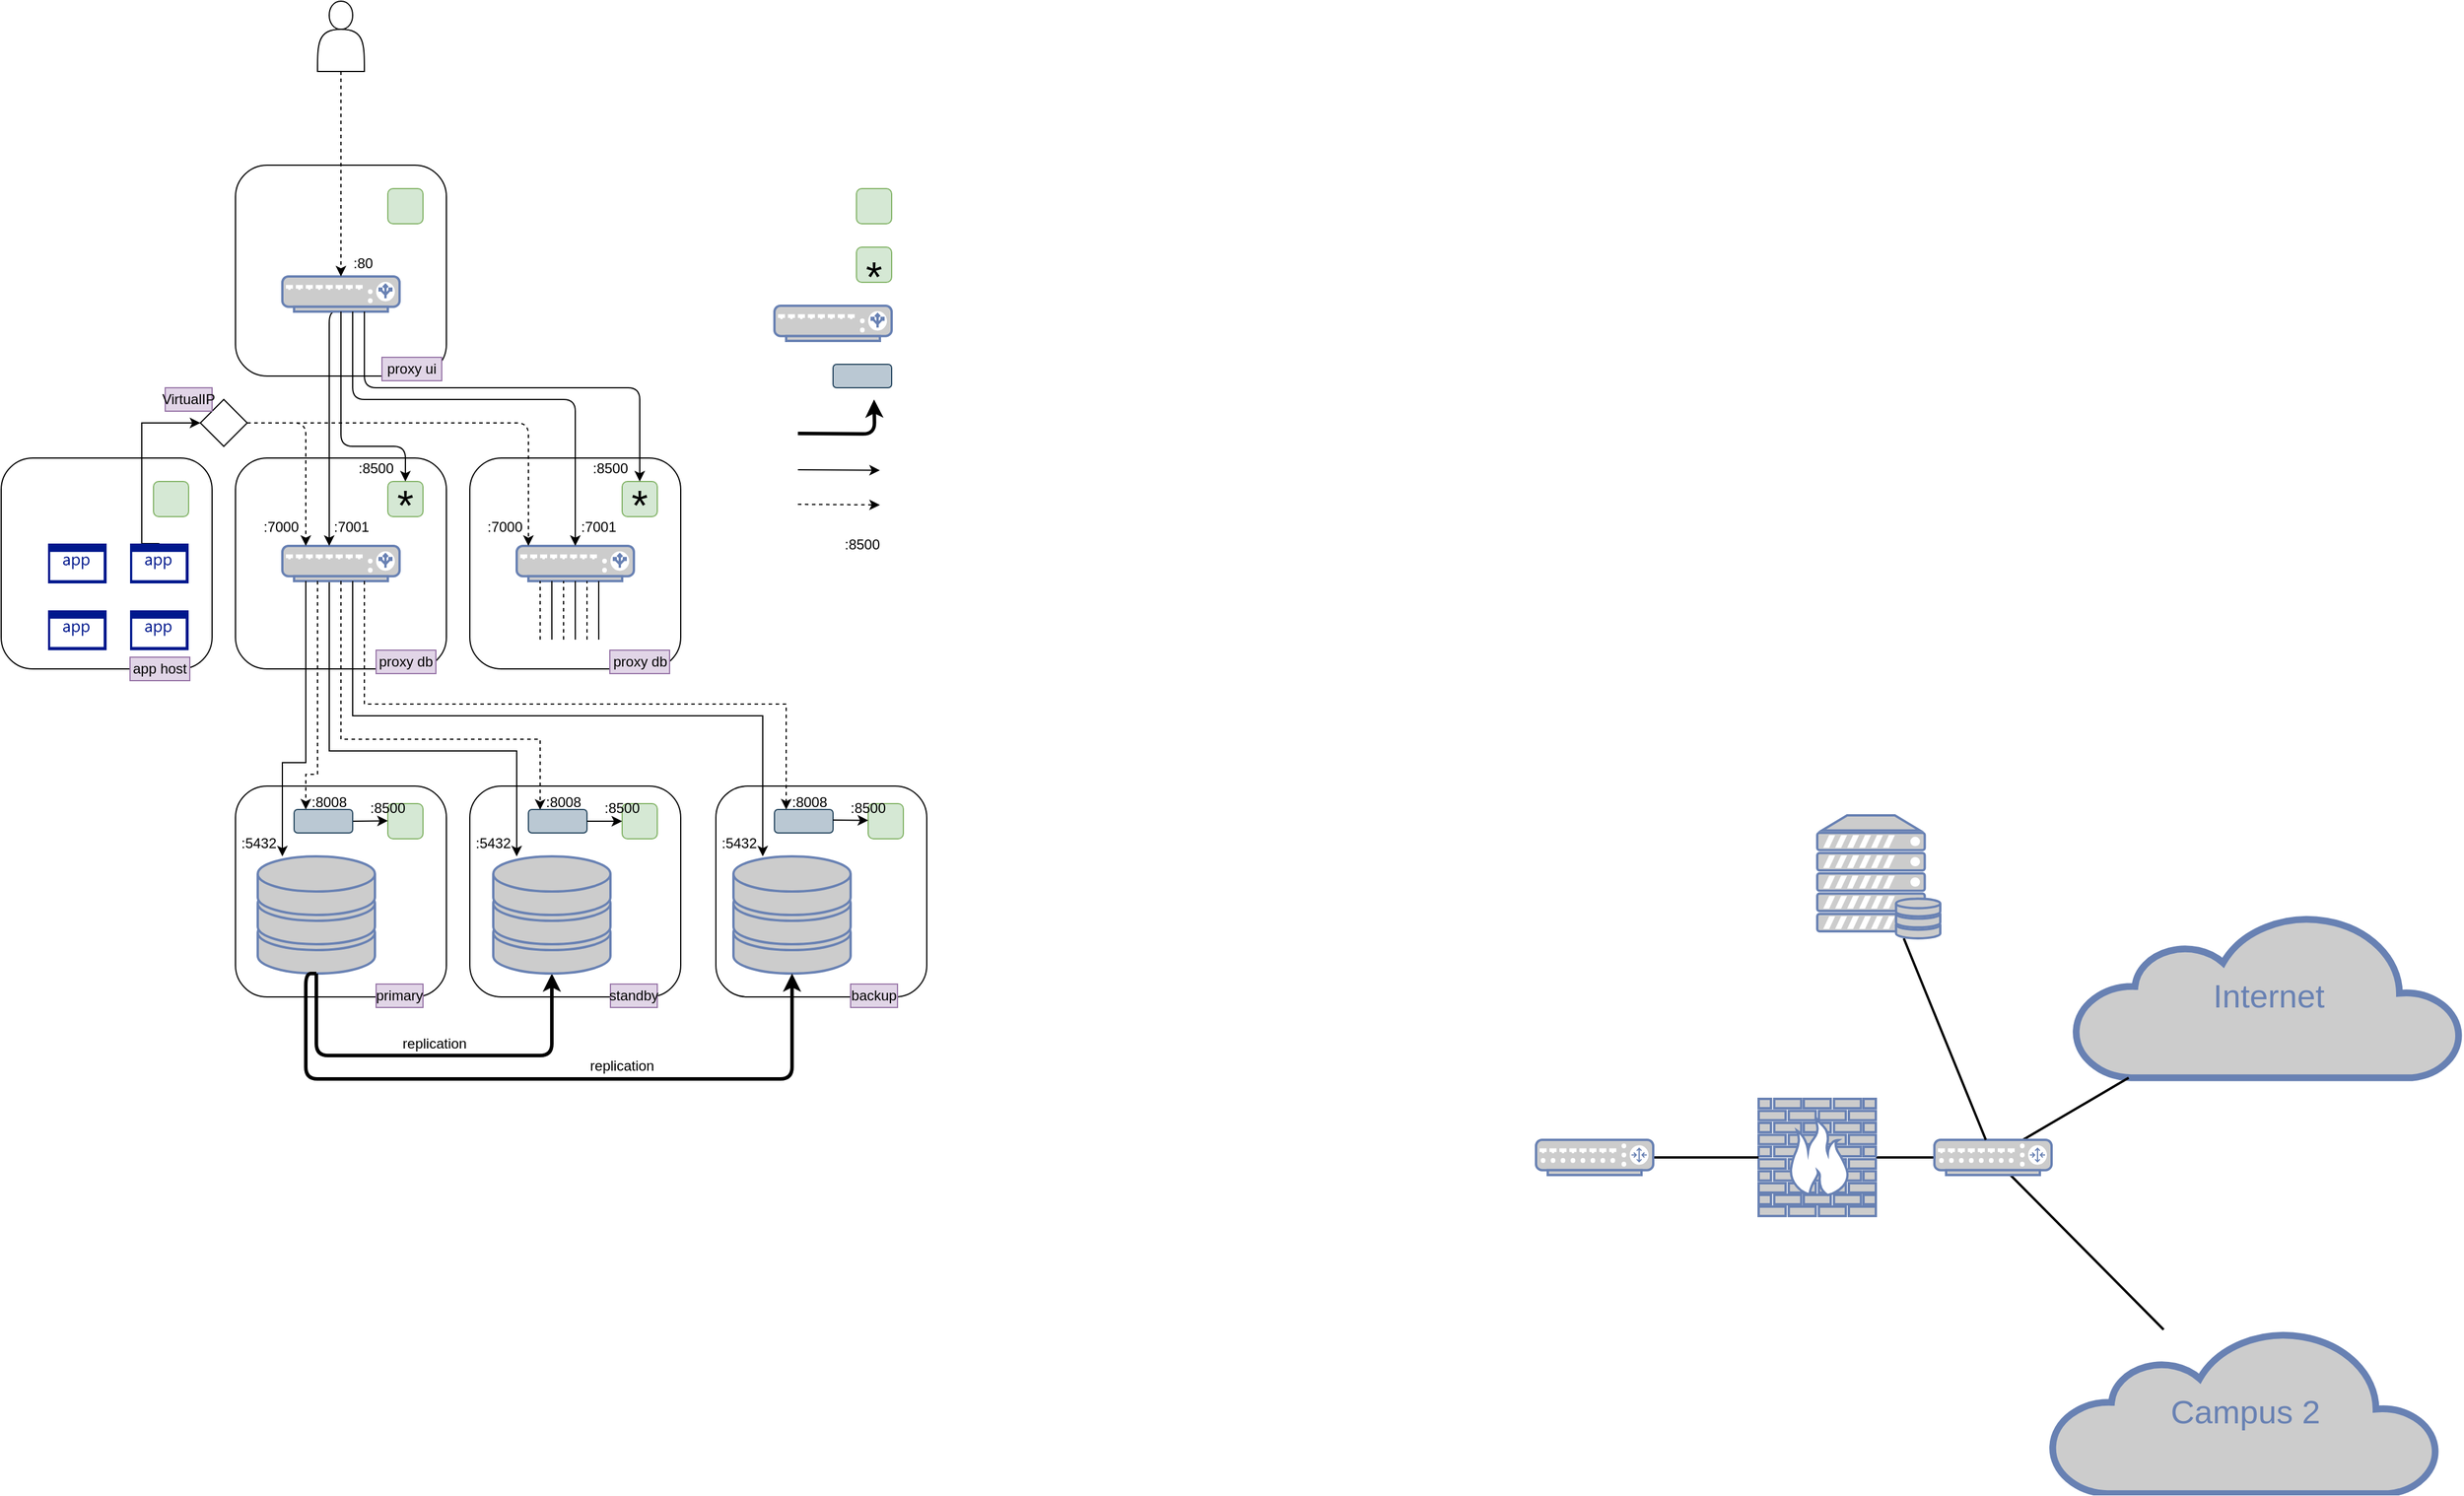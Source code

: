 <mxfile version="13.2.1" type="github">
  <diagram name="Page-1" id="bfe91b75-5d2c-26a0-9c1d-138518896778">
    <mxGraphModel dx="1113" dy="694" grid="1" gridSize="10" guides="1" tooltips="1" connect="1" arrows="1" fold="1" page="1" pageScale="1" pageWidth="1100" pageHeight="850" background="#ffffff" math="0" shadow="0">
      <root>
        <mxCell id="0" />
        <mxCell id="1" parent="0" />
        <mxCell id="Ll7NFRcKtgWp0UhdgGWS-8" value="" style="rounded=1;whiteSpace=wrap;html=1;" parent="1" vertex="1">
          <mxGeometry x="250" y="440" width="180" height="180" as="geometry" />
        </mxCell>
        <mxCell id="Ll7NFRcKtgWp0UhdgGWS-7" value="" style="rounded=1;whiteSpace=wrap;html=1;" parent="1" vertex="1">
          <mxGeometry x="660" y="720" width="180" height="180" as="geometry" />
        </mxCell>
        <mxCell id="Ll7NFRcKtgWp0UhdgGWS-6" value="" style="rounded=1;whiteSpace=wrap;html=1;" parent="1" vertex="1">
          <mxGeometry x="450" y="720" width="180" height="180" as="geometry" />
        </mxCell>
        <mxCell id="Ll7NFRcKtgWp0UhdgGWS-5" value="" style="rounded=1;whiteSpace=wrap;html=1;" parent="1" vertex="1">
          <mxGeometry x="250" y="720" width="180" height="180" as="geometry" />
        </mxCell>
        <mxCell id="7c3789c024ecab99-55" style="edgeStyle=none;html=1;labelBackgroundColor=none;endArrow=none;endFill=0;strokeWidth=2;fontFamily=Verdana;fontSize=28;fontColor=#6881B3;" parent="1" source="7c3789c024ecab99-8" target="7c3789c024ecab99-54" edge="1">
          <mxGeometry relative="1" as="geometry">
            <mxPoint x="1720" y="977.0" as="targetPoint" />
          </mxGeometry>
        </mxCell>
        <mxCell id="7c3789c024ecab99-8" value="" style="fontColor=#0066CC;verticalAlign=top;verticalLabelPosition=bottom;labelPosition=center;align=center;html=1;fillColor=#CCCCCC;strokeColor=#6881B3;gradientColor=none;gradientDirection=north;strokeWidth=2;shape=mxgraph.networks.firewall;rounded=0;shadow=0;comic=0;" parent="1" vertex="1">
          <mxGeometry x="1550" y="987" width="100" height="100" as="geometry" />
        </mxCell>
        <mxCell id="7c3789c024ecab99-52" style="edgeStyle=none;html=1;labelBackgroundColor=none;endArrow=none;endFill=0;strokeWidth=2;fontFamily=Verdana;fontSize=15;fontColor=#036897;" parent="1" source="7c3789c024ecab99-10" target="7c3789c024ecab99-8" edge="1">
          <mxGeometry relative="1" as="geometry">
            <mxPoint x="1610.0" y="1057" as="targetPoint" />
          </mxGeometry>
        </mxCell>
        <mxCell id="7c3789c024ecab99-10" value="" style="fontColor=#0066CC;verticalAlign=top;verticalLabelPosition=bottom;labelPosition=center;align=center;html=1;fillColor=#CCCCCC;strokeColor=#6881B3;gradientColor=none;gradientDirection=north;strokeWidth=2;shape=mxgraph.networks.router;rounded=0;shadow=0;comic=0;" parent="1" vertex="1">
          <mxGeometry x="1360" y="1022" width="100" height="30" as="geometry" />
        </mxCell>
        <mxCell id="7c3789c024ecab99-53" value="Internet" style="html=1;fillColor=#CCCCCC;strokeColor=#6881B3;gradientColor=none;gradientDirection=north;strokeWidth=2;shape=mxgraph.networks.cloud;fontColor=#6881B3;rounded=0;shadow=0;comic=0;align=center;fontSize=28;" parent="1" vertex="1">
          <mxGeometry x="1820" y="829" width="330" height="140" as="geometry" />
        </mxCell>
        <mxCell id="7c3789c024ecab99-56" style="edgeStyle=none;html=1;labelBackgroundColor=none;endArrow=none;endFill=0;strokeWidth=2;fontFamily=Verdana;fontSize=28;fontColor=#6881B3;" parent="1" source="7c3789c024ecab99-54" target="7c3789c024ecab99-53" edge="1">
          <mxGeometry relative="1" as="geometry" />
        </mxCell>
        <mxCell id="7c3789c024ecab99-77" style="edgeStyle=none;html=1;labelBackgroundColor=none;endArrow=none;endFill=0;strokeWidth=2;fontFamily=Verdana;fontSize=28;fontColor=#6881B3;" parent="1" source="7c3789c024ecab99-54" target="7c3789c024ecab99-76" edge="1">
          <mxGeometry relative="1" as="geometry" />
        </mxCell>
        <mxCell id="7c3789c024ecab99-54" value="" style="fontColor=#0066CC;verticalAlign=top;verticalLabelPosition=bottom;labelPosition=center;align=center;html=1;fillColor=#CCCCCC;strokeColor=#6881B3;gradientColor=none;gradientDirection=north;strokeWidth=2;shape=mxgraph.networks.router;rounded=0;shadow=0;comic=0;" parent="1" vertex="1">
          <mxGeometry x="1700" y="1022" width="100" height="30" as="geometry" />
        </mxCell>
        <mxCell id="7c3789c024ecab99-57" value="" style="fontColor=#0066CC;verticalAlign=top;verticalLabelPosition=bottom;labelPosition=center;align=center;html=1;fillColor=#CCCCCC;strokeColor=#6881B3;gradientColor=none;gradientDirection=north;strokeWidth=2;shape=mxgraph.networks.storage;rounded=0;shadow=0;comic=0;" parent="1" vertex="1">
          <mxGeometry x="269" y="780" width="100" height="100" as="geometry" />
        </mxCell>
        <mxCell id="7c3789c024ecab99-59" style="edgeStyle=none;html=1;labelBackgroundColor=none;endArrow=none;endFill=0;strokeWidth=2;fontFamily=Verdana;fontSize=28;fontColor=#6881B3;" parent="1" source="7c3789c024ecab99-58" target="7c3789c024ecab99-54" edge="1">
          <mxGeometry relative="1" as="geometry">
            <mxPoint x="1630" y="967" as="targetPoint" />
          </mxGeometry>
        </mxCell>
        <mxCell id="7c3789c024ecab99-58" value="" style="fontColor=#0066CC;verticalAlign=top;verticalLabelPosition=bottom;labelPosition=center;align=center;html=1;fillColor=#CCCCCC;strokeColor=#6881B3;gradientColor=none;gradientDirection=north;strokeWidth=2;shape=mxgraph.networks.server_storage;rounded=0;shadow=0;comic=0;" parent="1" vertex="1">
          <mxGeometry x="1600" y="745" width="105" height="105" as="geometry" />
        </mxCell>
        <mxCell id="7c3789c024ecab99-75" style="edgeStyle=orthogonalEdgeStyle;html=1;labelBackgroundColor=none;endArrow=classic;endFill=1;strokeWidth=3;fontFamily=Verdana;fontSize=28;fontColor=#6881B3;entryX=0.5;entryY=1;entryDx=0;entryDy=0;entryPerimeter=0;exitX=0.5;exitY=1;exitDx=0;exitDy=0;exitPerimeter=0;" parent="1" source="7c3789c024ecab99-57" target="Ll7NFRcKtgWp0UhdgGWS-1" edge="1">
          <mxGeometry relative="1" as="geometry">
            <mxPoint x="1300" y="900" as="targetPoint" />
            <Array as="points">
              <mxPoint x="340" y="950" />
              <mxPoint x="540" y="950" />
            </Array>
            <mxPoint x="830" y="1692" as="sourcePoint" />
          </mxGeometry>
        </mxCell>
        <mxCell id="7c3789c024ecab99-76" value="Campus 2" style="html=1;fillColor=#CCCCCC;strokeColor=#6881B3;gradientColor=none;gradientDirection=north;strokeWidth=2;shape=mxgraph.networks.cloud;fontColor=#6881B3;rounded=0;shadow=0;comic=0;align=center;fontSize=28;" parent="1" vertex="1">
          <mxGeometry x="1800" y="1184" width="330" height="140" as="geometry" />
        </mxCell>
        <mxCell id="Ll7NFRcKtgWp0UhdgGWS-1" value="" style="fontColor=#0066CC;verticalAlign=top;verticalLabelPosition=bottom;labelPosition=center;align=center;html=1;fillColor=#CCCCCC;strokeColor=#6881B3;gradientColor=none;gradientDirection=north;strokeWidth=2;shape=mxgraph.networks.storage;rounded=0;shadow=0;comic=0;" parent="1" vertex="1">
          <mxGeometry x="470" y="780" width="100" height="100" as="geometry" />
        </mxCell>
        <mxCell id="Ll7NFRcKtgWp0UhdgGWS-2" value="" style="fontColor=#0066CC;verticalAlign=top;verticalLabelPosition=bottom;labelPosition=center;align=center;html=1;fillColor=#CCCCCC;strokeColor=#6881B3;gradientColor=none;gradientDirection=north;strokeWidth=2;shape=mxgraph.networks.storage;rounded=0;shadow=0;comic=0;" parent="1" vertex="1">
          <mxGeometry x="675" y="780" width="100" height="100" as="geometry" />
        </mxCell>
        <mxCell id="Ll7NFRcKtgWp0UhdgGWS-3" style="edgeStyle=orthogonalEdgeStyle;html=1;labelBackgroundColor=none;endArrow=classic;endFill=1;strokeWidth=3;fontFamily=Verdana;fontSize=28;fontColor=#6881B3;entryX=0.5;entryY=1;entryDx=0;entryDy=0;entryPerimeter=0;exitX=0.5;exitY=1;exitDx=0;exitDy=0;exitPerimeter=0;startArrow=none;startFill=0;" parent="1" source="7c3789c024ecab99-57" target="Ll7NFRcKtgWp0UhdgGWS-2" edge="1">
          <mxGeometry relative="1" as="geometry">
            <mxPoint x="550" y="890" as="targetPoint" />
            <Array as="points">
              <mxPoint x="310" y="880" />
              <mxPoint x="310" y="970" />
              <mxPoint x="725" y="970" />
            </Array>
            <mxPoint x="350" y="890" as="sourcePoint" />
          </mxGeometry>
        </mxCell>
        <mxCell id="Ll7NFRcKtgWp0UhdgGWS-11" value="" style="edgeStyle=orthogonalEdgeStyle;rounded=0;orthogonalLoop=1;jettySize=auto;html=1;startArrow=none;startFill=0;endArrow=classic;endFill=1;" parent="1" source="Ll7NFRcKtgWp0UhdgGWS-4" edge="1">
          <mxGeometry relative="1" as="geometry">
            <mxPoint x="490" y="780" as="targetPoint" />
            <Array as="points">
              <mxPoint x="330" y="690" />
              <mxPoint x="490" y="690" />
            </Array>
          </mxGeometry>
        </mxCell>
        <mxCell id="Ll7NFRcKtgWp0UhdgGWS-4" value="" style="fontColor=#0066CC;verticalAlign=top;verticalLabelPosition=bottom;labelPosition=center;align=center;html=1;outlineConnect=0;fillColor=#CCCCCC;strokeColor=#6881B3;gradientColor=none;gradientDirection=north;strokeWidth=2;shape=mxgraph.networks.load_balancer;" parent="1" vertex="1">
          <mxGeometry x="290" y="515" width="100" height="30" as="geometry" />
        </mxCell>
        <mxCell id="Ll7NFRcKtgWp0UhdgGWS-12" value="" style="rounded=1;whiteSpace=wrap;html=1;" parent="1" vertex="1">
          <mxGeometry x="450" y="440" width="180" height="180" as="geometry" />
        </mxCell>
        <mxCell id="Ll7NFRcKtgWp0UhdgGWS-14" value="" style="edgeStyle=orthogonalEdgeStyle;rounded=0;orthogonalLoop=1;jettySize=auto;html=1;startArrow=none;startFill=0;endArrow=classic;endFill=1;entryX=0.208;entryY=0.016;entryDx=0;entryDy=0;dashed=1;entryPerimeter=0;" parent="1" source="Ll7NFRcKtgWp0UhdgGWS-4" target="Ll7NFRcKtgWp0UhdgGWS-15" edge="1">
          <mxGeometry relative="1" as="geometry">
            <mxPoint x="350.0" y="510" as="sourcePoint" />
            <mxPoint x="520.0" y="790" as="targetPoint" />
            <Array as="points">
              <mxPoint x="340" y="680" />
              <mxPoint x="510" y="680" />
              <mxPoint x="510" y="740" />
            </Array>
          </mxGeometry>
        </mxCell>
        <mxCell id="Ll7NFRcKtgWp0UhdgGWS-15" value="" style="rounded=1;whiteSpace=wrap;html=1;fillColor=#bac8d3;strokeColor=#23445d;" parent="1" vertex="1">
          <mxGeometry x="500" y="740" width="50" height="20" as="geometry" />
        </mxCell>
        <mxCell id="Ll7NFRcKtgWp0UhdgGWS-17" value="" style="rounded=1;whiteSpace=wrap;html=1;fillColor=#d5e8d4;strokeColor=#82b366;" parent="1" vertex="1">
          <mxGeometry x="580" y="735" width="30" height="30" as="geometry" />
        </mxCell>
        <mxCell id="Ll7NFRcKtgWp0UhdgGWS-18" value="" style="rounded=1;whiteSpace=wrap;html=1;fillColor=#d5e8d4;strokeColor=#82b366;" parent="1" vertex="1">
          <mxGeometry x="580" y="460" width="30" height="30" as="geometry" />
        </mxCell>
        <mxCell id="Ll7NFRcKtgWp0UhdgGWS-19" value="" style="rounded=1;whiteSpace=wrap;html=1;fillColor=#d5e8d4;strokeColor=#82b366;" parent="1" vertex="1">
          <mxGeometry x="380" y="460" width="30" height="30" as="geometry" />
        </mxCell>
        <mxCell id="Ll7NFRcKtgWp0UhdgGWS-20" value="" style="rounded=1;whiteSpace=wrap;html=1;fillColor=#d5e8d4;strokeColor=#82b366;" parent="1" vertex="1">
          <mxGeometry x="380" y="735" width="30" height="30" as="geometry" />
        </mxCell>
        <mxCell id="Ll7NFRcKtgWp0UhdgGWS-21" value="" style="rounded=1;whiteSpace=wrap;html=1;fillColor=#d5e8d4;strokeColor=#82b366;" parent="1" vertex="1">
          <mxGeometry x="790" y="735" width="30" height="30" as="geometry" />
        </mxCell>
        <mxCell id="Ll7NFRcKtgWp0UhdgGWS-22" value="" style="endArrow=classic;html=1;exitX=1;exitY=0.5;exitDx=0;exitDy=0;entryX=0;entryY=0.5;entryDx=0;entryDy=0;" parent="1" source="Ll7NFRcKtgWp0UhdgGWS-15" target="Ll7NFRcKtgWp0UhdgGWS-17" edge="1">
          <mxGeometry width="50" height="50" relative="1" as="geometry">
            <mxPoint x="530" y="720" as="sourcePoint" />
            <mxPoint x="580" y="670" as="targetPoint" />
          </mxGeometry>
        </mxCell>
        <mxCell id="Ll7NFRcKtgWp0UhdgGWS-23" value="" style="rounded=1;whiteSpace=wrap;html=1;" parent="1" vertex="1">
          <mxGeometry x="250" y="190" width="180" height="180" as="geometry" />
        </mxCell>
        <mxCell id="Ll7NFRcKtgWp0UhdgGWS-26" style="edgeStyle=orthogonalEdgeStyle;rounded=1;orthogonalLoop=1;jettySize=auto;html=1;exitX=0.5;exitY=1;exitDx=0;exitDy=0;exitPerimeter=0;startArrow=none;startFill=0;endArrow=classic;endFill=1;" parent="1" source="Ll7NFRcKtgWp0UhdgGWS-24" target="Ll7NFRcKtgWp0UhdgGWS-4" edge="1">
          <mxGeometry relative="1" as="geometry">
            <Array as="points">
              <mxPoint x="330" y="315" />
            </Array>
          </mxGeometry>
        </mxCell>
        <mxCell id="Ll7NFRcKtgWp0UhdgGWS-24" value="" style="fontColor=#0066CC;verticalAlign=top;verticalLabelPosition=bottom;labelPosition=center;align=center;html=1;outlineConnect=0;fillColor=#CCCCCC;strokeColor=#6881B3;gradientColor=none;gradientDirection=north;strokeWidth=2;shape=mxgraph.networks.load_balancer;" parent="1" vertex="1">
          <mxGeometry x="290" y="285" width="100" height="30" as="geometry" />
        </mxCell>
        <mxCell id="Ll7NFRcKtgWp0UhdgGWS-25" value="" style="rounded=1;whiteSpace=wrap;html=1;fillColor=#d5e8d4;strokeColor=#82b366;" parent="1" vertex="1">
          <mxGeometry x="380" y="210" width="30" height="30" as="geometry" />
        </mxCell>
        <mxCell id="Ll7NFRcKtgWp0UhdgGWS-27" style="edgeStyle=orthogonalEdgeStyle;rounded=1;orthogonalLoop=1;jettySize=auto;html=1;startArrow=none;startFill=0;endArrow=classic;endFill=1;entryX=0.5;entryY=0;entryDx=0;entryDy=0;" parent="1" source="Ll7NFRcKtgWp0UhdgGWS-24" target="Ll7NFRcKtgWp0UhdgGWS-19" edge="1">
          <mxGeometry relative="1" as="geometry">
            <mxPoint x="350" y="325" as="sourcePoint" />
            <mxPoint x="350" y="545" as="targetPoint" />
            <Array as="points">
              <mxPoint x="340" y="430" />
              <mxPoint x="395" y="430" />
            </Array>
          </mxGeometry>
        </mxCell>
        <mxCell id="Ll7NFRcKtgWp0UhdgGWS-28" style="edgeStyle=orthogonalEdgeStyle;rounded=1;orthogonalLoop=1;jettySize=auto;html=1;startArrow=none;startFill=0;endArrow=classic;endFill=1;entryX=0.5;entryY=0;entryDx=0;entryDy=0;" parent="1" source="Ll7NFRcKtgWp0UhdgGWS-24" target="Ll7NFRcKtgWp0UhdgGWS-18" edge="1">
          <mxGeometry relative="1" as="geometry">
            <mxPoint x="350.059" y="325" as="sourcePoint" />
            <mxPoint x="405" y="470" as="targetPoint" />
            <Array as="points">
              <mxPoint x="360" y="380" />
              <mxPoint x="595" y="380" />
            </Array>
          </mxGeometry>
        </mxCell>
        <mxCell id="Ll7NFRcKtgWp0UhdgGWS-30" value="" style="rounded=1;whiteSpace=wrap;html=1;fillColor=#bac8d3;strokeColor=#23445d;" parent="1" vertex="1">
          <mxGeometry x="710" y="740" width="50" height="20" as="geometry" />
        </mxCell>
        <mxCell id="Ll7NFRcKtgWp0UhdgGWS-31" value="" style="edgeStyle=orthogonalEdgeStyle;rounded=0;orthogonalLoop=1;jettySize=auto;html=1;startArrow=none;startFill=0;endArrow=classic;endFill=1;dashed=1;" parent="1" source="Ll7NFRcKtgWp0UhdgGWS-4" edge="1">
          <mxGeometry relative="1" as="geometry">
            <mxPoint x="370" y="575" as="sourcePoint" />
            <mxPoint x="310" y="740" as="targetPoint" />
            <Array as="points">
              <mxPoint x="320" y="710" />
              <mxPoint x="310" y="710" />
              <mxPoint x="310" y="740" />
            </Array>
          </mxGeometry>
        </mxCell>
        <mxCell id="Ll7NFRcKtgWp0UhdgGWS-32" value="" style="edgeStyle=orthogonalEdgeStyle;rounded=0;orthogonalLoop=1;jettySize=auto;html=1;startArrow=none;startFill=0;endArrow=classic;endFill=1;" parent="1" source="Ll7NFRcKtgWp0UhdgGWS-4" edge="1">
          <mxGeometry relative="1" as="geometry">
            <mxPoint x="320" y="575" as="sourcePoint" />
            <mxPoint x="290" y="780" as="targetPoint" />
            <Array as="points">
              <mxPoint x="310" y="700" />
              <mxPoint x="290" y="700" />
            </Array>
          </mxGeometry>
        </mxCell>
        <mxCell id="Ll7NFRcKtgWp0UhdgGWS-33" value="" style="edgeStyle=orthogonalEdgeStyle;rounded=0;orthogonalLoop=1;jettySize=auto;html=1;startArrow=none;startFill=0;endArrow=classic;endFill=1;dashed=1;" parent="1" source="Ll7NFRcKtgWp0UhdgGWS-4" edge="1">
          <mxGeometry relative="1" as="geometry">
            <mxPoint x="350" y="575" as="sourcePoint" />
            <mxPoint x="720" y="740" as="targetPoint" />
            <Array as="points">
              <mxPoint x="360" y="650" />
              <mxPoint x="720" y="650" />
            </Array>
          </mxGeometry>
        </mxCell>
        <mxCell id="Ll7NFRcKtgWp0UhdgGWS-34" value="" style="edgeStyle=orthogonalEdgeStyle;rounded=0;orthogonalLoop=1;jettySize=auto;html=1;startArrow=none;startFill=0;endArrow=classic;endFill=1;" parent="1" source="Ll7NFRcKtgWp0UhdgGWS-4" edge="1">
          <mxGeometry relative="1" as="geometry">
            <mxPoint x="360" y="575" as="sourcePoint" />
            <mxPoint x="700" y="780" as="targetPoint" />
            <Array as="points">
              <mxPoint x="350" y="660" />
              <mxPoint x="700" y="660" />
            </Array>
          </mxGeometry>
        </mxCell>
        <mxCell id="Ll7NFRcKtgWp0UhdgGWS-35" value="" style="fontColor=#0066CC;verticalAlign=top;verticalLabelPosition=bottom;labelPosition=center;align=center;html=1;outlineConnect=0;fillColor=#CCCCCC;strokeColor=#6881B3;gradientColor=none;gradientDirection=north;strokeWidth=2;shape=mxgraph.networks.load_balancer;" parent="1" vertex="1">
          <mxGeometry x="490" y="515" width="100" height="30" as="geometry" />
        </mxCell>
        <mxCell id="Ll7NFRcKtgWp0UhdgGWS-36" style="edgeStyle=orthogonalEdgeStyle;rounded=1;orthogonalLoop=1;jettySize=auto;html=1;startArrow=none;startFill=0;endArrow=classic;endFill=1;" parent="1" source="Ll7NFRcKtgWp0UhdgGWS-24" edge="1">
          <mxGeometry relative="1" as="geometry">
            <mxPoint x="370" y="325" as="sourcePoint" />
            <mxPoint x="540" y="515" as="targetPoint" />
            <Array as="points">
              <mxPoint x="350" y="390" />
              <mxPoint x="540" y="390" />
              <mxPoint x="540" y="515" />
            </Array>
          </mxGeometry>
        </mxCell>
        <mxCell id="Ll7NFRcKtgWp0UhdgGWS-37" value="" style="rounded=1;whiteSpace=wrap;html=1;fillColor=#d5e8d4;strokeColor=#82b366;" parent="1" vertex="1">
          <mxGeometry x="780" y="210" width="30" height="30" as="geometry" />
        </mxCell>
        <mxCell id="Ll7NFRcKtgWp0UhdgGWS-38" value="*" style="text;html=1;strokeColor=none;fillColor=none;align=center;verticalAlign=middle;whiteSpace=wrap;rounded=0;fontSize=36;" parent="1" vertex="1">
          <mxGeometry x="375" y="470" width="40" height="20" as="geometry" />
        </mxCell>
        <mxCell id="Ll7NFRcKtgWp0UhdgGWS-39" value="*" style="text;html=1;strokeColor=none;fillColor=none;align=center;verticalAlign=middle;whiteSpace=wrap;rounded=0;fontSize=36;" parent="1" vertex="1">
          <mxGeometry x="575" y="470" width="40" height="20" as="geometry" />
        </mxCell>
        <mxCell id="Ll7NFRcKtgWp0UhdgGWS-40" value="" style="rounded=1;whiteSpace=wrap;html=1;fillColor=#d5e8d4;strokeColor=#82b366;" parent="1" vertex="1">
          <mxGeometry x="780" y="260" width="30" height="30" as="geometry" />
        </mxCell>
        <mxCell id="Ll7NFRcKtgWp0UhdgGWS-41" value="*" style="text;html=1;strokeColor=none;fillColor=none;align=center;verticalAlign=middle;whiteSpace=wrap;rounded=0;fontSize=36;" parent="1" vertex="1">
          <mxGeometry x="775" y="275" width="40" height="20" as="geometry" />
        </mxCell>
        <mxCell id="Ll7NFRcKtgWp0UhdgGWS-42" value="" style="fontColor=#0066CC;verticalAlign=top;verticalLabelPosition=bottom;labelPosition=center;align=center;html=1;outlineConnect=0;fillColor=#CCCCCC;strokeColor=#6881B3;gradientColor=none;gradientDirection=north;strokeWidth=2;shape=mxgraph.networks.load_balancer;" parent="1" vertex="1">
          <mxGeometry x="710" y="310" width="100" height="30" as="geometry" />
        </mxCell>
        <mxCell id="Ll7NFRcKtgWp0UhdgGWS-43" value="" style="rounded=1;whiteSpace=wrap;html=1;fillColor=#bac8d3;strokeColor=#23445d;" parent="1" vertex="1">
          <mxGeometry x="760" y="360" width="50" height="20" as="geometry" />
        </mxCell>
        <mxCell id="Ll7NFRcKtgWp0UhdgGWS-45" value="&lt;font style=&quot;font-size: 12px&quot;&gt;:5432&lt;/font&gt;" style="text;html=1;strokeColor=none;fillColor=none;align=center;verticalAlign=middle;whiteSpace=wrap;rounded=0;fontSize=36;" parent="1" vertex="1">
          <mxGeometry x="250" y="750" width="40" height="20" as="geometry" />
        </mxCell>
        <mxCell id="Ll7NFRcKtgWp0UhdgGWS-46" value="&lt;font style=&quot;font-size: 12px&quot;&gt;:8008&lt;/font&gt;" style="text;html=1;strokeColor=none;fillColor=none;align=center;verticalAlign=middle;whiteSpace=wrap;rounded=0;fontSize=36;" parent="1" vertex="1">
          <mxGeometry x="310" y="715" width="40" height="20" as="geometry" />
        </mxCell>
        <mxCell id="Ll7NFRcKtgWp0UhdgGWS-47" value="&lt;font style=&quot;font-size: 12px&quot;&gt;:7000&lt;/font&gt;" style="text;html=1;strokeColor=none;fillColor=none;align=center;verticalAlign=middle;whiteSpace=wrap;rounded=0;fontSize=36;" parent="1" vertex="1">
          <mxGeometry x="269" y="480" width="40" height="20" as="geometry" />
        </mxCell>
        <mxCell id="Ll7NFRcKtgWp0UhdgGWS-48" value="&lt;font style=&quot;font-size: 12px&quot;&gt;:8500&lt;/font&gt;" style="text;html=1;strokeColor=none;fillColor=none;align=center;verticalAlign=middle;whiteSpace=wrap;rounded=0;fontSize=36;" parent="1" vertex="1">
          <mxGeometry x="350" y="425" width="40" height="30" as="geometry" />
        </mxCell>
        <mxCell id="Ll7NFRcKtgWp0UhdgGWS-49" value="&lt;font style=&quot;font-size: 12px&quot;&gt;:8500&lt;/font&gt;" style="text;html=1;strokeColor=none;fillColor=none;align=center;verticalAlign=middle;whiteSpace=wrap;rounded=0;fontSize=36;" parent="1" vertex="1">
          <mxGeometry x="560" y="720" width="40" height="20" as="geometry" />
        </mxCell>
        <mxCell id="Ll7NFRcKtgWp0UhdgGWS-51" style="edgeStyle=orthogonalEdgeStyle;rounded=0;orthogonalLoop=1;jettySize=auto;html=1;exitX=0.5;exitY=1;exitDx=0;exitDy=0;entryX=0.5;entryY=0;entryDx=0;entryDy=0;entryPerimeter=0;dashed=1;startArrow=none;startFill=0;endArrow=classic;endFill=1;fontSize=36;" parent="1" source="Ll7NFRcKtgWp0UhdgGWS-50" target="Ll7NFRcKtgWp0UhdgGWS-24" edge="1">
          <mxGeometry relative="1" as="geometry" />
        </mxCell>
        <mxCell id="Ll7NFRcKtgWp0UhdgGWS-50" value="" style="shape=actor;whiteSpace=wrap;html=1;fontSize=36;" parent="1" vertex="1">
          <mxGeometry x="320" y="50" width="40" height="60" as="geometry" />
        </mxCell>
        <mxCell id="Ll7NFRcKtgWp0UhdgGWS-52" value="&lt;font style=&quot;font-size: 12px&quot;&gt;:80&lt;/font&gt;" style="text;html=1;strokeColor=none;fillColor=none;align=center;verticalAlign=middle;whiteSpace=wrap;rounded=0;fontSize=36;" parent="1" vertex="1">
          <mxGeometry x="339" y="255" width="40" height="20" as="geometry" />
        </mxCell>
        <mxCell id="Ll7NFRcKtgWp0UhdgGWS-53" value="&lt;font style=&quot;font-size: 12px&quot;&gt;:7000&lt;/font&gt;" style="text;html=1;strokeColor=none;fillColor=none;align=center;verticalAlign=middle;whiteSpace=wrap;rounded=0;fontSize=36;" parent="1" vertex="1">
          <mxGeometry x="460" y="480" width="40" height="20" as="geometry" />
        </mxCell>
        <mxCell id="Ll7NFRcKtgWp0UhdgGWS-54" value="&lt;font style=&quot;font-size: 12px&quot;&gt;:8500&lt;/font&gt;" style="text;html=1;strokeColor=none;fillColor=none;align=center;verticalAlign=middle;whiteSpace=wrap;rounded=0;fontSize=36;" parent="1" vertex="1">
          <mxGeometry x="550" y="425" width="40" height="30" as="geometry" />
        </mxCell>
        <mxCell id="Ll7NFRcKtgWp0UhdgGWS-55" value="" style="endArrow=none;html=1;fontSize=36;exitX=0.389;exitY=0.861;exitDx=0;exitDy=0;exitPerimeter=0;" parent="1" source="Ll7NFRcKtgWp0UhdgGWS-12" edge="1">
          <mxGeometry width="50" height="50" relative="1" as="geometry">
            <mxPoint x="470" y="595" as="sourcePoint" />
            <mxPoint x="520" y="545" as="targetPoint" />
          </mxGeometry>
        </mxCell>
        <mxCell id="Ll7NFRcKtgWp0UhdgGWS-56" value="" style="endArrow=none;html=1;dashed=1;fontSize=36;exitX=0.389;exitY=0.861;exitDx=0;exitDy=0;exitPerimeter=0;" parent="1" edge="1">
          <mxGeometry width="50" height="50" relative="1" as="geometry">
            <mxPoint x="530.02" y="594.98" as="sourcePoint" />
            <mxPoint x="530" y="545" as="targetPoint" />
          </mxGeometry>
        </mxCell>
        <mxCell id="Ll7NFRcKtgWp0UhdgGWS-57" value="" style="endArrow=none;html=1;dashed=1;fontSize=36;exitX=0.389;exitY=0.861;exitDx=0;exitDy=0;exitPerimeter=0;" parent="1" edge="1">
          <mxGeometry width="50" height="50" relative="1" as="geometry">
            <mxPoint x="510.02" y="594.98" as="sourcePoint" />
            <mxPoint x="510" y="545" as="targetPoint" />
          </mxGeometry>
        </mxCell>
        <mxCell id="Ll7NFRcKtgWp0UhdgGWS-58" value="" style="endArrow=none;html=1;fontSize=36;exitX=0.389;exitY=0.861;exitDx=0;exitDy=0;exitPerimeter=0;" parent="1" edge="1">
          <mxGeometry width="50" height="50" relative="1" as="geometry">
            <mxPoint x="540.02" y="594.98" as="sourcePoint" />
            <mxPoint x="540" y="545" as="targetPoint" />
          </mxGeometry>
        </mxCell>
        <mxCell id="Ll7NFRcKtgWp0UhdgGWS-59" value="" style="endArrow=none;html=1;dashed=1;fontSize=36;exitX=0.389;exitY=0.861;exitDx=0;exitDy=0;exitPerimeter=0;" parent="1" edge="1">
          <mxGeometry width="50" height="50" relative="1" as="geometry">
            <mxPoint x="550.02" y="594.98" as="sourcePoint" />
            <mxPoint x="550" y="545" as="targetPoint" />
          </mxGeometry>
        </mxCell>
        <mxCell id="Ll7NFRcKtgWp0UhdgGWS-60" value="" style="endArrow=none;html=1;fontSize=36;exitX=0.389;exitY=0.861;exitDx=0;exitDy=0;exitPerimeter=0;" parent="1" edge="1">
          <mxGeometry width="50" height="50" relative="1" as="geometry">
            <mxPoint x="560.02" y="594.98" as="sourcePoint" />
            <mxPoint x="560" y="545" as="targetPoint" />
          </mxGeometry>
        </mxCell>
        <mxCell id="Ll7NFRcKtgWp0UhdgGWS-61" value="&lt;font style=&quot;font-size: 12px&quot;&gt;:8008&lt;/font&gt;" style="text;html=1;strokeColor=none;fillColor=none;align=center;verticalAlign=middle;whiteSpace=wrap;rounded=0;fontSize=36;" parent="1" vertex="1">
          <mxGeometry x="510" y="715" width="40" height="20" as="geometry" />
        </mxCell>
        <mxCell id="Ll7NFRcKtgWp0UhdgGWS-62" value="&lt;font style=&quot;font-size: 12px&quot;&gt;:8008&lt;/font&gt;" style="text;html=1;strokeColor=none;fillColor=none;align=center;verticalAlign=middle;whiteSpace=wrap;rounded=0;fontSize=36;" parent="1" vertex="1">
          <mxGeometry x="720" y="715" width="40" height="20" as="geometry" />
        </mxCell>
        <mxCell id="Ll7NFRcKtgWp0UhdgGWS-63" value="&lt;font style=&quot;font-size: 12px&quot;&gt;:5432&lt;/font&gt;" style="text;html=1;strokeColor=none;fillColor=none;align=center;verticalAlign=middle;whiteSpace=wrap;rounded=0;fontSize=36;" parent="1" vertex="1">
          <mxGeometry x="450" y="750" width="40" height="20" as="geometry" />
        </mxCell>
        <mxCell id="Ll7NFRcKtgWp0UhdgGWS-64" value="&lt;font style=&quot;font-size: 12px&quot;&gt;:5432&lt;/font&gt;" style="text;html=1;strokeColor=none;fillColor=none;align=center;verticalAlign=middle;whiteSpace=wrap;rounded=0;fontSize=36;" parent="1" vertex="1">
          <mxGeometry x="660" y="750" width="40" height="20" as="geometry" />
        </mxCell>
        <mxCell id="Ll7NFRcKtgWp0UhdgGWS-65" value="&lt;font style=&quot;font-size: 12px&quot;&gt;:8500&lt;/font&gt;" style="text;html=1;strokeColor=none;fillColor=none;align=center;verticalAlign=middle;whiteSpace=wrap;rounded=0;fontSize=36;" parent="1" vertex="1">
          <mxGeometry x="360" y="720" width="40" height="20" as="geometry" />
        </mxCell>
        <mxCell id="Ll7NFRcKtgWp0UhdgGWS-66" value="&lt;font style=&quot;font-size: 12px&quot;&gt;:8500&lt;/font&gt;" style="text;html=1;strokeColor=none;fillColor=none;align=center;verticalAlign=middle;whiteSpace=wrap;rounded=0;fontSize=36;" parent="1" vertex="1">
          <mxGeometry x="770" y="720" width="40" height="20" as="geometry" />
        </mxCell>
        <mxCell id="Ll7NFRcKtgWp0UhdgGWS-67" value="" style="endArrow=classic;html=1;exitX=1;exitY=0.5;exitDx=0;exitDy=0;entryX=0;entryY=0.5;entryDx=0;entryDy=0;" parent="1" source="Ll7NFRcKtgWp0UhdgGWS-29" edge="1">
          <mxGeometry width="50" height="50" relative="1" as="geometry">
            <mxPoint x="320" y="749.66" as="sourcePoint" />
            <mxPoint x="380" y="749.66" as="targetPoint" />
          </mxGeometry>
        </mxCell>
        <mxCell id="Ll7NFRcKtgWp0UhdgGWS-68" value="" style="endArrow=classic;html=1;entryX=0;entryY=0.5;entryDx=0;entryDy=0;" parent="1" edge="1">
          <mxGeometry width="50" height="50" relative="1" as="geometry">
            <mxPoint x="760" y="749" as="sourcePoint" />
            <mxPoint x="790" y="749.31" as="targetPoint" />
          </mxGeometry>
        </mxCell>
        <mxCell id="Ll7NFRcKtgWp0UhdgGWS-29" value="" style="rounded=1;whiteSpace=wrap;html=1;fillColor=#bac8d3;strokeColor=#23445d;" parent="1" vertex="1">
          <mxGeometry x="300" y="740" width="50" height="20" as="geometry" />
        </mxCell>
        <mxCell id="Ll7NFRcKtgWp0UhdgGWS-70" style="edgeStyle=orthogonalEdgeStyle;html=1;labelBackgroundColor=none;endArrow=classic;endFill=1;strokeWidth=3;fontFamily=Verdana;fontSize=28;fontColor=#6881B3;" parent="1" edge="1">
          <mxGeometry relative="1" as="geometry">
            <mxPoint x="795" y="390" as="targetPoint" />
            <mxPoint x="730" y="419" as="sourcePoint" />
          </mxGeometry>
        </mxCell>
        <mxCell id="Ll7NFRcKtgWp0UhdgGWS-71" value="" style="endArrow=classic;html=1;strokeWidth=1;fontSize=36;" parent="1" edge="1">
          <mxGeometry width="50" height="50" relative="1" as="geometry">
            <mxPoint x="730" y="450" as="sourcePoint" />
            <mxPoint x="800" y="450.48" as="targetPoint" />
          </mxGeometry>
        </mxCell>
        <mxCell id="Ll7NFRcKtgWp0UhdgGWS-72" value="" style="endArrow=classic;html=1;strokeWidth=1;fontSize=36;dashed=1;" parent="1" edge="1">
          <mxGeometry width="50" height="50" relative="1" as="geometry">
            <mxPoint x="730" y="479.52" as="sourcePoint" />
            <mxPoint x="800" y="480" as="targetPoint" />
          </mxGeometry>
        </mxCell>
        <mxCell id="Ll7NFRcKtgWp0UhdgGWS-73" value="&lt;font style=&quot;font-size: 12px&quot;&gt;:8500&lt;/font&gt;" style="text;html=1;strokeColor=none;fillColor=none;align=center;verticalAlign=middle;whiteSpace=wrap;rounded=0;fontSize=36;" parent="1" vertex="1">
          <mxGeometry x="765" y="490" width="40" height="30" as="geometry" />
        </mxCell>
        <mxCell id="i6Yz9w69S7k_bQLnVukU-1" value="" style="rounded=1;whiteSpace=wrap;html=1;" vertex="1" parent="1">
          <mxGeometry x="50" y="440" width="180" height="180" as="geometry" />
        </mxCell>
        <mxCell id="i6Yz9w69S7k_bQLnVukU-3" value="" style="rounded=1;whiteSpace=wrap;html=1;fillColor=#d5e8d4;strokeColor=#82b366;" vertex="1" parent="1">
          <mxGeometry x="180" y="460" width="30" height="30" as="geometry" />
        </mxCell>
        <mxCell id="i6Yz9w69S7k_bQLnVukU-9" style="edgeStyle=orthogonalEdgeStyle;rounded=0;orthogonalLoop=1;jettySize=auto;html=1;exitX=0.5;exitY=0;exitDx=0;exitDy=0;exitPerimeter=0;entryX=0;entryY=0.5;entryDx=0;entryDy=0;" edge="1" parent="1" source="i6Yz9w69S7k_bQLnVukU-5" target="i6Yz9w69S7k_bQLnVukU-21">
          <mxGeometry relative="1" as="geometry">
            <Array as="points">
              <mxPoint x="170" y="513" />
              <mxPoint x="170" y="410" />
            </Array>
          </mxGeometry>
        </mxCell>
        <mxCell id="i6Yz9w69S7k_bQLnVukU-5" value="" style="aspect=fixed;pointerEvents=1;shadow=0;dashed=0;html=1;strokeColor=none;labelPosition=center;verticalLabelPosition=bottom;verticalAlign=top;align=center;fillColor=#00188D;shape=mxgraph.mscae.enterprise.application" vertex="1" parent="1">
          <mxGeometry x="160" y="513" width="50" height="34" as="geometry" />
        </mxCell>
        <mxCell id="i6Yz9w69S7k_bQLnVukU-6" value="" style="aspect=fixed;pointerEvents=1;shadow=0;dashed=0;html=1;strokeColor=none;labelPosition=center;verticalLabelPosition=bottom;verticalAlign=top;align=center;fillColor=#00188D;shape=mxgraph.mscae.enterprise.application" vertex="1" parent="1">
          <mxGeometry x="90" y="513" width="50" height="34" as="geometry" />
        </mxCell>
        <mxCell id="i6Yz9w69S7k_bQLnVukU-7" value="" style="aspect=fixed;pointerEvents=1;shadow=0;dashed=0;html=1;strokeColor=none;labelPosition=center;verticalLabelPosition=bottom;verticalAlign=top;align=center;fillColor=#00188D;shape=mxgraph.mscae.enterprise.application" vertex="1" parent="1">
          <mxGeometry x="90" y="570" width="50" height="34" as="geometry" />
        </mxCell>
        <mxCell id="i6Yz9w69S7k_bQLnVukU-8" value="" style="aspect=fixed;pointerEvents=1;shadow=0;dashed=0;html=1;strokeColor=none;labelPosition=center;verticalLabelPosition=bottom;verticalAlign=top;align=center;fillColor=#00188D;shape=mxgraph.mscae.enterprise.application" vertex="1" parent="1">
          <mxGeometry x="160" y="570" width="50" height="34" as="geometry" />
        </mxCell>
        <mxCell id="i6Yz9w69S7k_bQLnVukU-10" value="&lt;font style=&quot;font-size: 12px&quot;&gt;:7001&lt;/font&gt;" style="text;html=1;strokeColor=none;fillColor=none;align=center;verticalAlign=middle;whiteSpace=wrap;rounded=0;fontSize=36;" vertex="1" parent="1">
          <mxGeometry x="329" y="480" width="40" height="20" as="geometry" />
        </mxCell>
        <mxCell id="i6Yz9w69S7k_bQLnVukU-11" value="replication" style="text;html=1;strokeColor=none;fillColor=none;align=center;verticalAlign=middle;whiteSpace=wrap;rounded=0;" vertex="1" parent="1">
          <mxGeometry x="400" y="930" width="40" height="20" as="geometry" />
        </mxCell>
        <mxCell id="i6Yz9w69S7k_bQLnVukU-12" value="replication" style="text;html=1;strokeColor=none;fillColor=none;align=center;verticalAlign=middle;whiteSpace=wrap;rounded=0;" vertex="1" parent="1">
          <mxGeometry x="560" y="949" width="40" height="20" as="geometry" />
        </mxCell>
        <mxCell id="i6Yz9w69S7k_bQLnVukU-13" value="primary" style="text;html=1;strokeColor=#9673a6;fillColor=#e1d5e7;align=center;verticalAlign=middle;whiteSpace=wrap;rounded=0;" vertex="1" parent="1">
          <mxGeometry x="370" y="889" width="40" height="20" as="geometry" />
        </mxCell>
        <mxCell id="i6Yz9w69S7k_bQLnVukU-14" value="standby" style="text;html=1;strokeColor=#9673a6;fillColor=#e1d5e7;align=center;verticalAlign=middle;whiteSpace=wrap;rounded=0;" vertex="1" parent="1">
          <mxGeometry x="570" y="889" width="40" height="20" as="geometry" />
        </mxCell>
        <mxCell id="i6Yz9w69S7k_bQLnVukU-17" value="backup" style="text;html=1;strokeColor=#9673a6;fillColor=#e1d5e7;align=center;verticalAlign=middle;whiteSpace=wrap;rounded=0;" vertex="1" parent="1">
          <mxGeometry x="775" y="889" width="40" height="20" as="geometry" />
        </mxCell>
        <mxCell id="i6Yz9w69S7k_bQLnVukU-18" value="proxy db" style="text;html=1;strokeColor=#9673a6;fillColor=#e1d5e7;align=center;verticalAlign=middle;whiteSpace=wrap;rounded=0;" vertex="1" parent="1">
          <mxGeometry x="370" y="604" width="51" height="20" as="geometry" />
        </mxCell>
        <mxCell id="i6Yz9w69S7k_bQLnVukU-19" value="proxy db" style="text;html=1;strokeColor=#9673a6;fillColor=#e1d5e7;align=center;verticalAlign=middle;whiteSpace=wrap;rounded=0;" vertex="1" parent="1">
          <mxGeometry x="569.5" y="604" width="51" height="20" as="geometry" />
        </mxCell>
        <mxCell id="i6Yz9w69S7k_bQLnVukU-20" value="proxy ui" style="text;html=1;strokeColor=#9673a6;fillColor=#e1d5e7;align=center;verticalAlign=middle;whiteSpace=wrap;rounded=0;" vertex="1" parent="1">
          <mxGeometry x="375" y="354" width="51" height="20" as="geometry" />
        </mxCell>
        <mxCell id="i6Yz9w69S7k_bQLnVukU-23" style="edgeStyle=orthogonalEdgeStyle;rounded=1;orthogonalLoop=1;jettySize=auto;html=1;exitX=1;exitY=0.5;exitDx=0;exitDy=0;dashed=1;" edge="1" parent="1" source="i6Yz9w69S7k_bQLnVukU-21" target="Ll7NFRcKtgWp0UhdgGWS-4">
          <mxGeometry relative="1" as="geometry">
            <Array as="points">
              <mxPoint x="310" y="410" />
            </Array>
          </mxGeometry>
        </mxCell>
        <mxCell id="i6Yz9w69S7k_bQLnVukU-21" value="" style="rhombus;whiteSpace=wrap;html=1;fillColor=#ffffff;" vertex="1" parent="1">
          <mxGeometry x="220" y="390" width="40" height="40" as="geometry" />
        </mxCell>
        <mxCell id="i6Yz9w69S7k_bQLnVukU-24" style="edgeStyle=orthogonalEdgeStyle;rounded=1;orthogonalLoop=1;jettySize=auto;html=1;exitX=1;exitY=0.5;exitDx=0;exitDy=0;dashed=1;" edge="1" parent="1" source="i6Yz9w69S7k_bQLnVukU-21" target="Ll7NFRcKtgWp0UhdgGWS-35">
          <mxGeometry relative="1" as="geometry">
            <mxPoint x="270" y="420" as="sourcePoint" />
            <mxPoint x="320.029" y="525" as="targetPoint" />
            <Array as="points">
              <mxPoint x="500" y="410" />
            </Array>
          </mxGeometry>
        </mxCell>
        <mxCell id="i6Yz9w69S7k_bQLnVukU-26" value="&lt;font style=&quot;font-size: 12px&quot;&gt;:7001&lt;/font&gt;" style="text;html=1;strokeColor=none;fillColor=none;align=center;verticalAlign=middle;whiteSpace=wrap;rounded=0;fontSize=36;" vertex="1" parent="1">
          <mxGeometry x="540" y="480" width="40" height="20" as="geometry" />
        </mxCell>
        <mxCell id="i6Yz9w69S7k_bQLnVukU-27" value="app host" style="text;html=1;strokeColor=#9673a6;fillColor=#e1d5e7;align=center;verticalAlign=middle;whiteSpace=wrap;rounded=0;" vertex="1" parent="1">
          <mxGeometry x="160" y="610" width="51" height="20" as="geometry" />
        </mxCell>
        <mxCell id="i6Yz9w69S7k_bQLnVukU-28" value="VirtualIP" style="text;html=1;strokeColor=#9673a6;fillColor=#e1d5e7;align=center;verticalAlign=middle;whiteSpace=wrap;rounded=0;" vertex="1" parent="1">
          <mxGeometry x="190" y="380" width="40" height="20" as="geometry" />
        </mxCell>
      </root>
    </mxGraphModel>
  </diagram>
</mxfile>
